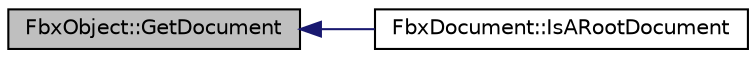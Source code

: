 digraph "FbxObject::GetDocument"
{
  edge [fontname="Helvetica",fontsize="10",labelfontname="Helvetica",labelfontsize="10"];
  node [fontname="Helvetica",fontsize="10",shape=record];
  rankdir="LR";
  Node160 [label="FbxObject::GetDocument",height=0.2,width=0.4,color="black", fillcolor="grey75", style="filled", fontcolor="black"];
  Node160 -> Node161 [dir="back",color="midnightblue",fontsize="10",style="solid",fontname="Helvetica"];
  Node161 [label="FbxDocument::IsARootDocument",height=0.2,width=0.4,color="black", fillcolor="white", style="filled",URL="$class_fbx_document.html#a34d240ba6a8ac2061343806431d104f9"];
}
